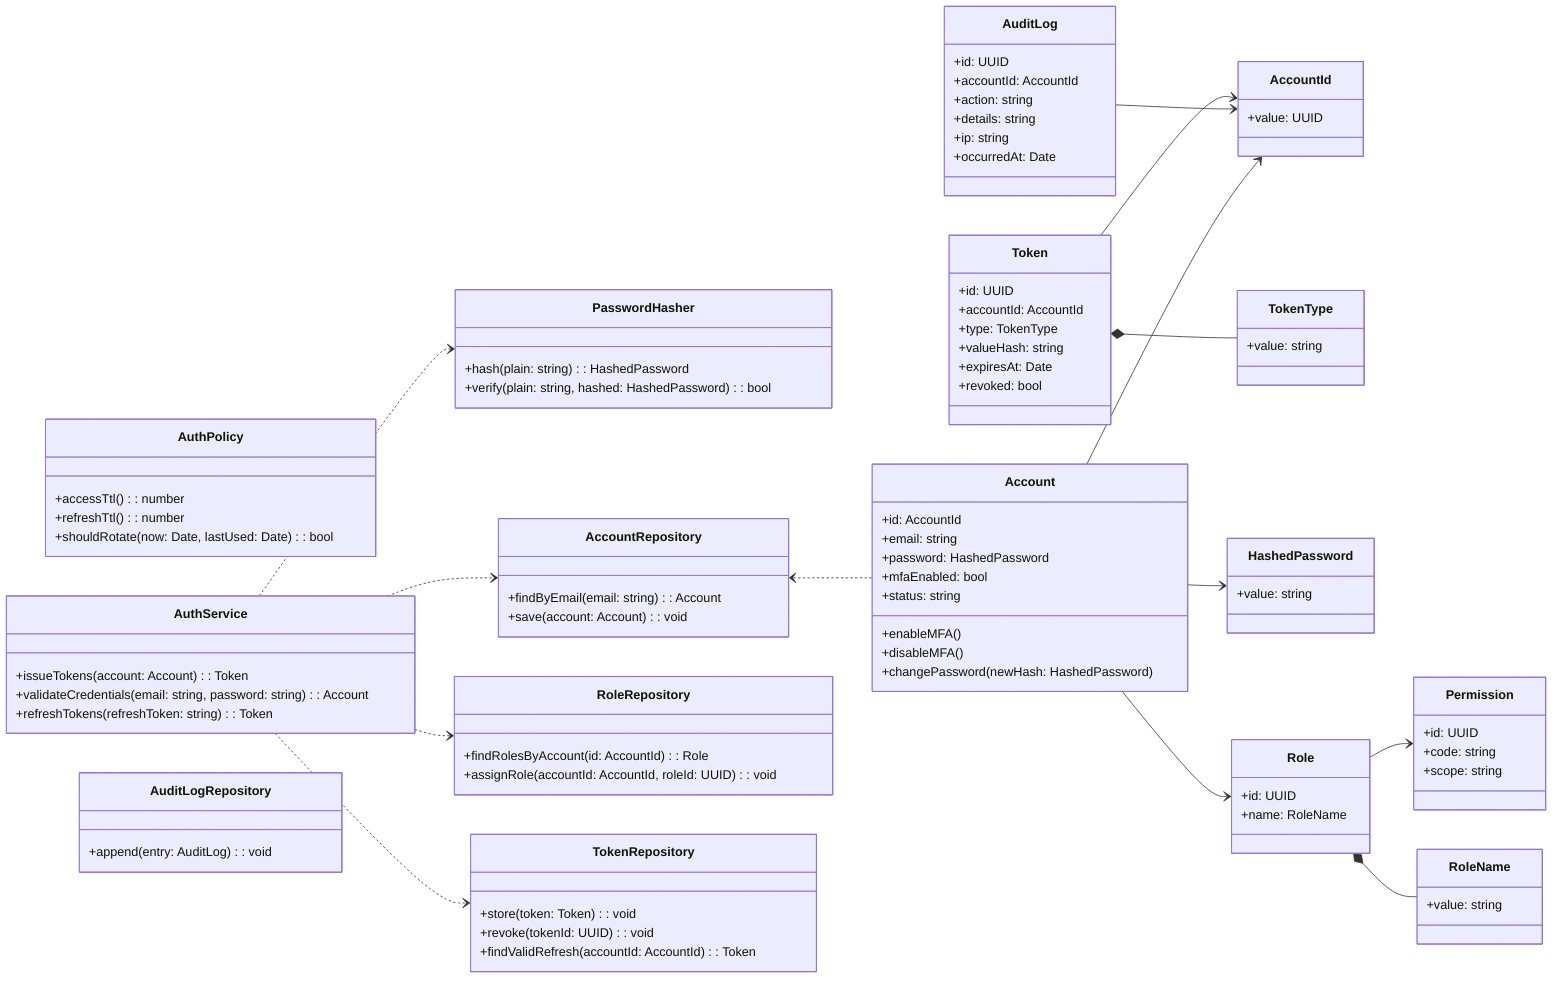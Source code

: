 classDiagram
direction LR

%% ===== Value Objects =====
class AccountId { +value: UUID }
class RoleName { +value: string }
class TokenType { +value: string }
class HashedPassword { +value: string }

%% ===== Entities / Aggregates =====
class Account {
  +id: AccountId
  +email: string
  +password: HashedPassword
  +mfaEnabled: bool
  +status: string
  +enableMFA()
  +disableMFA()
  +changePassword(newHash: HashedPassword)
}

class Role {
  +id: UUID
  +name: RoleName
}

class Permission {
  +id: UUID
  +code: string
  +scope: string
}

class Token {
  +id: UUID
  +accountId: AccountId
  +type: TokenType
  +valueHash: string
  +expiresAt: Date
  +revoked: bool
}

class AuditLog {
  +id: UUID
  +accountId: AccountId
  +action: string
  +details: string
  +ip: string
  +occurredAt: Date
}

%% ===== Domain Services / Policy =====
class AuthPolicy {
  +accessTtl(): number
  +refreshTtl(): number
  +shouldRotate(now: Date, lastUsed: Date): bool
}

class AuthService {
  +issueTokens(account: Account): Token
  +validateCredentials(email: string, password: string): Account
  +refreshTokens(refreshToken: string): Token
}

class PasswordHasher {
  +hash(plain: string): HashedPassword
  +verify(plain: string, hashed: HashedPassword): bool
}

%% ===== Repository Interfaces (Ports) =====
class AccountRepository {
  +findByEmail(email: string): Account
  +save(account: Account): void
}

class RoleRepository {
  +findRolesByAccount(id: AccountId): Role
  +assignRole(accountId: AccountId, roleId: UUID): void
}

class TokenRepository {
  +store(token: Token): void
  +revoke(tokenId: UUID): void
  +findValidRefresh(accountId: AccountId): Token
}

class AuditLogRepository {
  +append(entry: AuditLog): void
}

%% ===== Associations =====
Account --> Role
Role --> Permission

Token --> AccountId
AuditLog --> AccountId
Account --> AccountId
Account --> HashedPassword

AuthService ..> AccountRepository
AuthService ..> RoleRepository
AuthService ..> TokenRepository
AuthService ..> PasswordHasher
AccountRepository <.. Account
Role *-- RoleName
Token *-- TokenType
